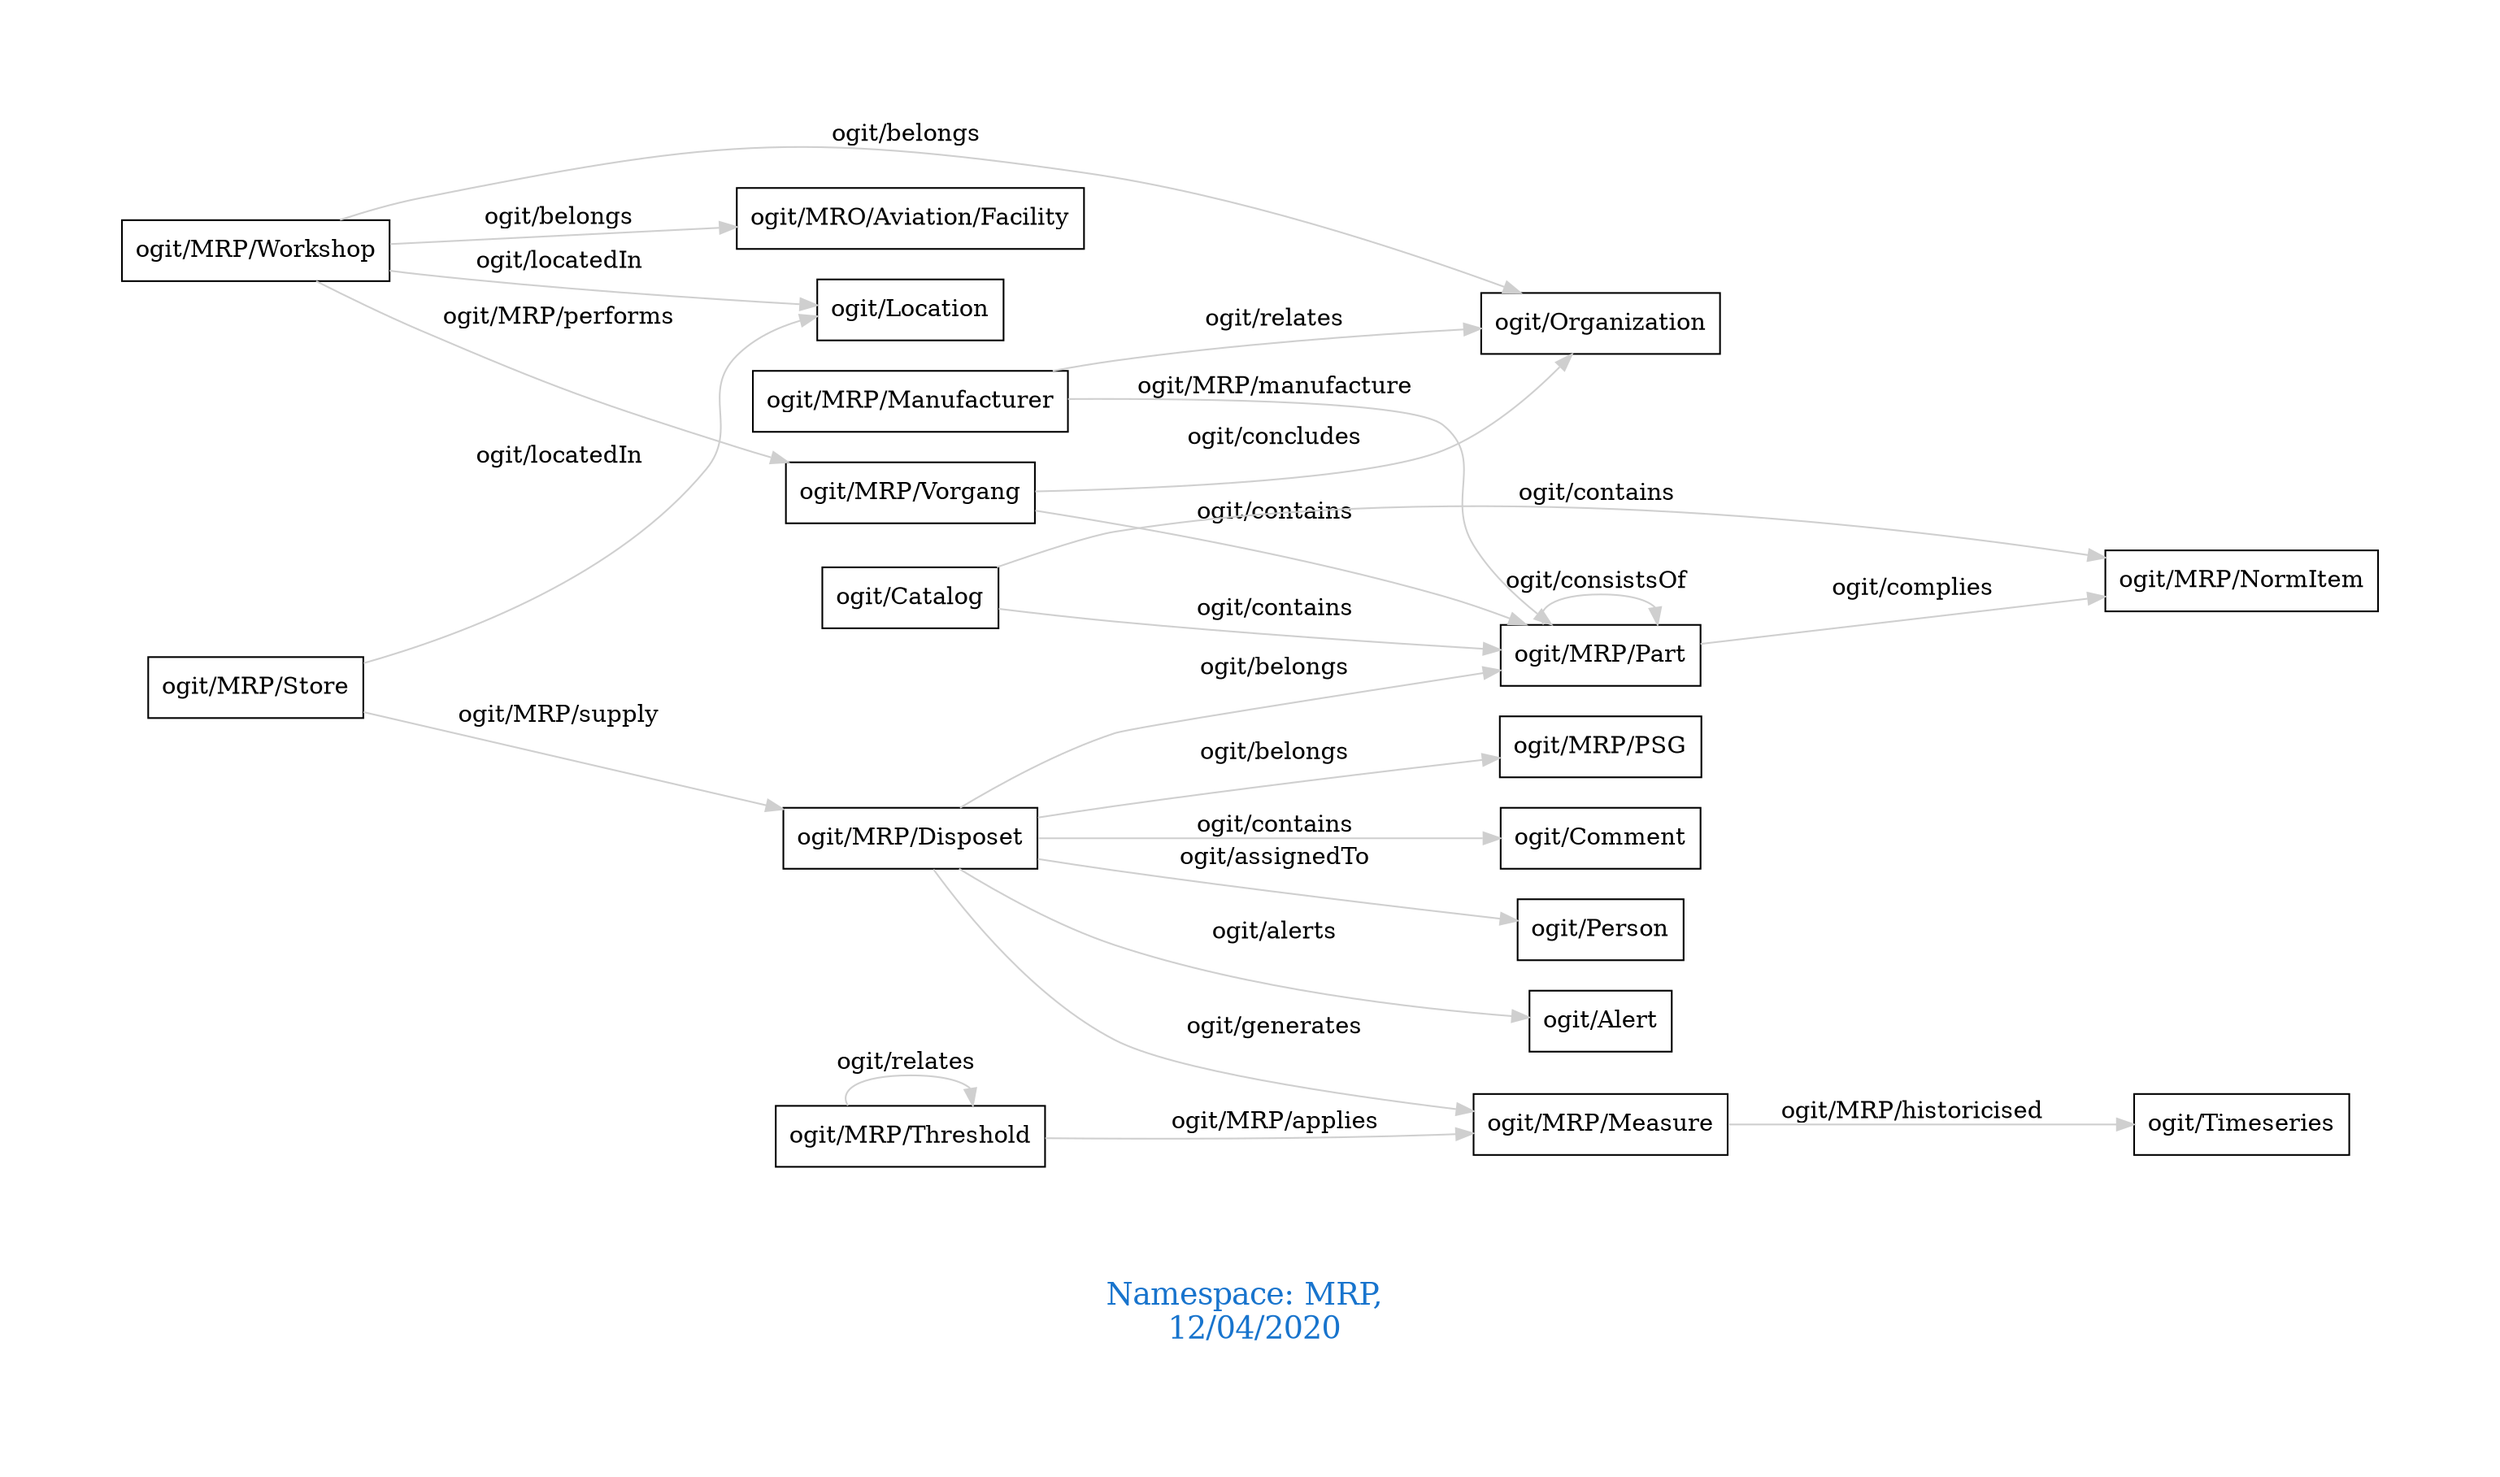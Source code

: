 digraph OGIT_ontology {
 graph [ rankdir= LR,pad=1 
fontsize = 18,
fontcolor= dodgerblue3,label = "\n\n\nNamespace: MRP, \n 12/04/2020"];
node[shape=polygon];
edge [  color="gray81"];

   "ogit/MRP/Disposet" -> "ogit/Comment" [label="   ogit/contains    "];
   "ogit/MRP/Vorgang" -> "ogit/MRP/Part" [label="   ogit/contains    "];
   "ogit/Catalog" -> "ogit/MRP/NormItem" [label="   ogit/contains    "];
   "ogit/Catalog" -> "ogit/MRP/Part" [label="   ogit/contains    "];
   "ogit/MRP/Vorgang" -> "ogit/Organization" [label="   ogit/concludes    "];
   "ogit/MRP/Disposet" -> "ogit/Person" [label="   ogit/assignedTo    "];
   "ogit/MRP/Disposet" -> "ogit/MRP/Measure" [label="   ogit/generates    "];
   "ogit/MRP/Threshold" -> "ogit/MRP/Measure" [label="   ogit/MRP/applies    "];
   "ogit/MRP/Part" -> "ogit/MRP/NormItem" [label="   ogit/complies    "];
   "ogit/MRP/Workshop" -> "ogit/MRP/Vorgang" [label="   ogit/MRP/performs    "];
   "ogit/MRP/Disposet" -> "ogit/Alert" [label="   ogit/alerts    "];
   "ogit/MRP/Store" -> "ogit/Location" [label="   ogit/locatedIn    "];
   "ogit/MRP/Workshop" -> "ogit/Location" [label="   ogit/locatedIn    "];
   "ogit/MRP/Measure" -> "ogit/Timeseries" [label="   ogit/MRP/historicised    "];
   "ogit/MRP/Manufacturer" -> "ogit/MRP/Part" [label="   ogit/MRP/manufacture    "];
   "ogit/MRP/Store" -> "ogit/MRP/Disposet" [label="   ogit/MRP/supply    "];
   "ogit/MRP/Disposet" -> "ogit/MRP/Part" [label="   ogit/belongs    "];
   "ogit/MRP/Disposet" -> "ogit/MRP/PSG" [label="   ogit/belongs    "];
   "ogit/MRP/Workshop" -> "ogit/MRO/Aviation/Facility" [label="   ogit/belongs    "];
   "ogit/MRP/Workshop" -> "ogit/Organization" [label="   ogit/belongs    "];
   "ogit/MRP/Manufacturer" -> "ogit/Organization" [label="   ogit/relates    "];
   "ogit/MRP/Threshold" -> "ogit/MRP/Threshold" [label="   ogit/relates    "];
   "ogit/MRP/Part" -> "ogit/MRP/Part" [label="   ogit/consistsOf    "];
}
